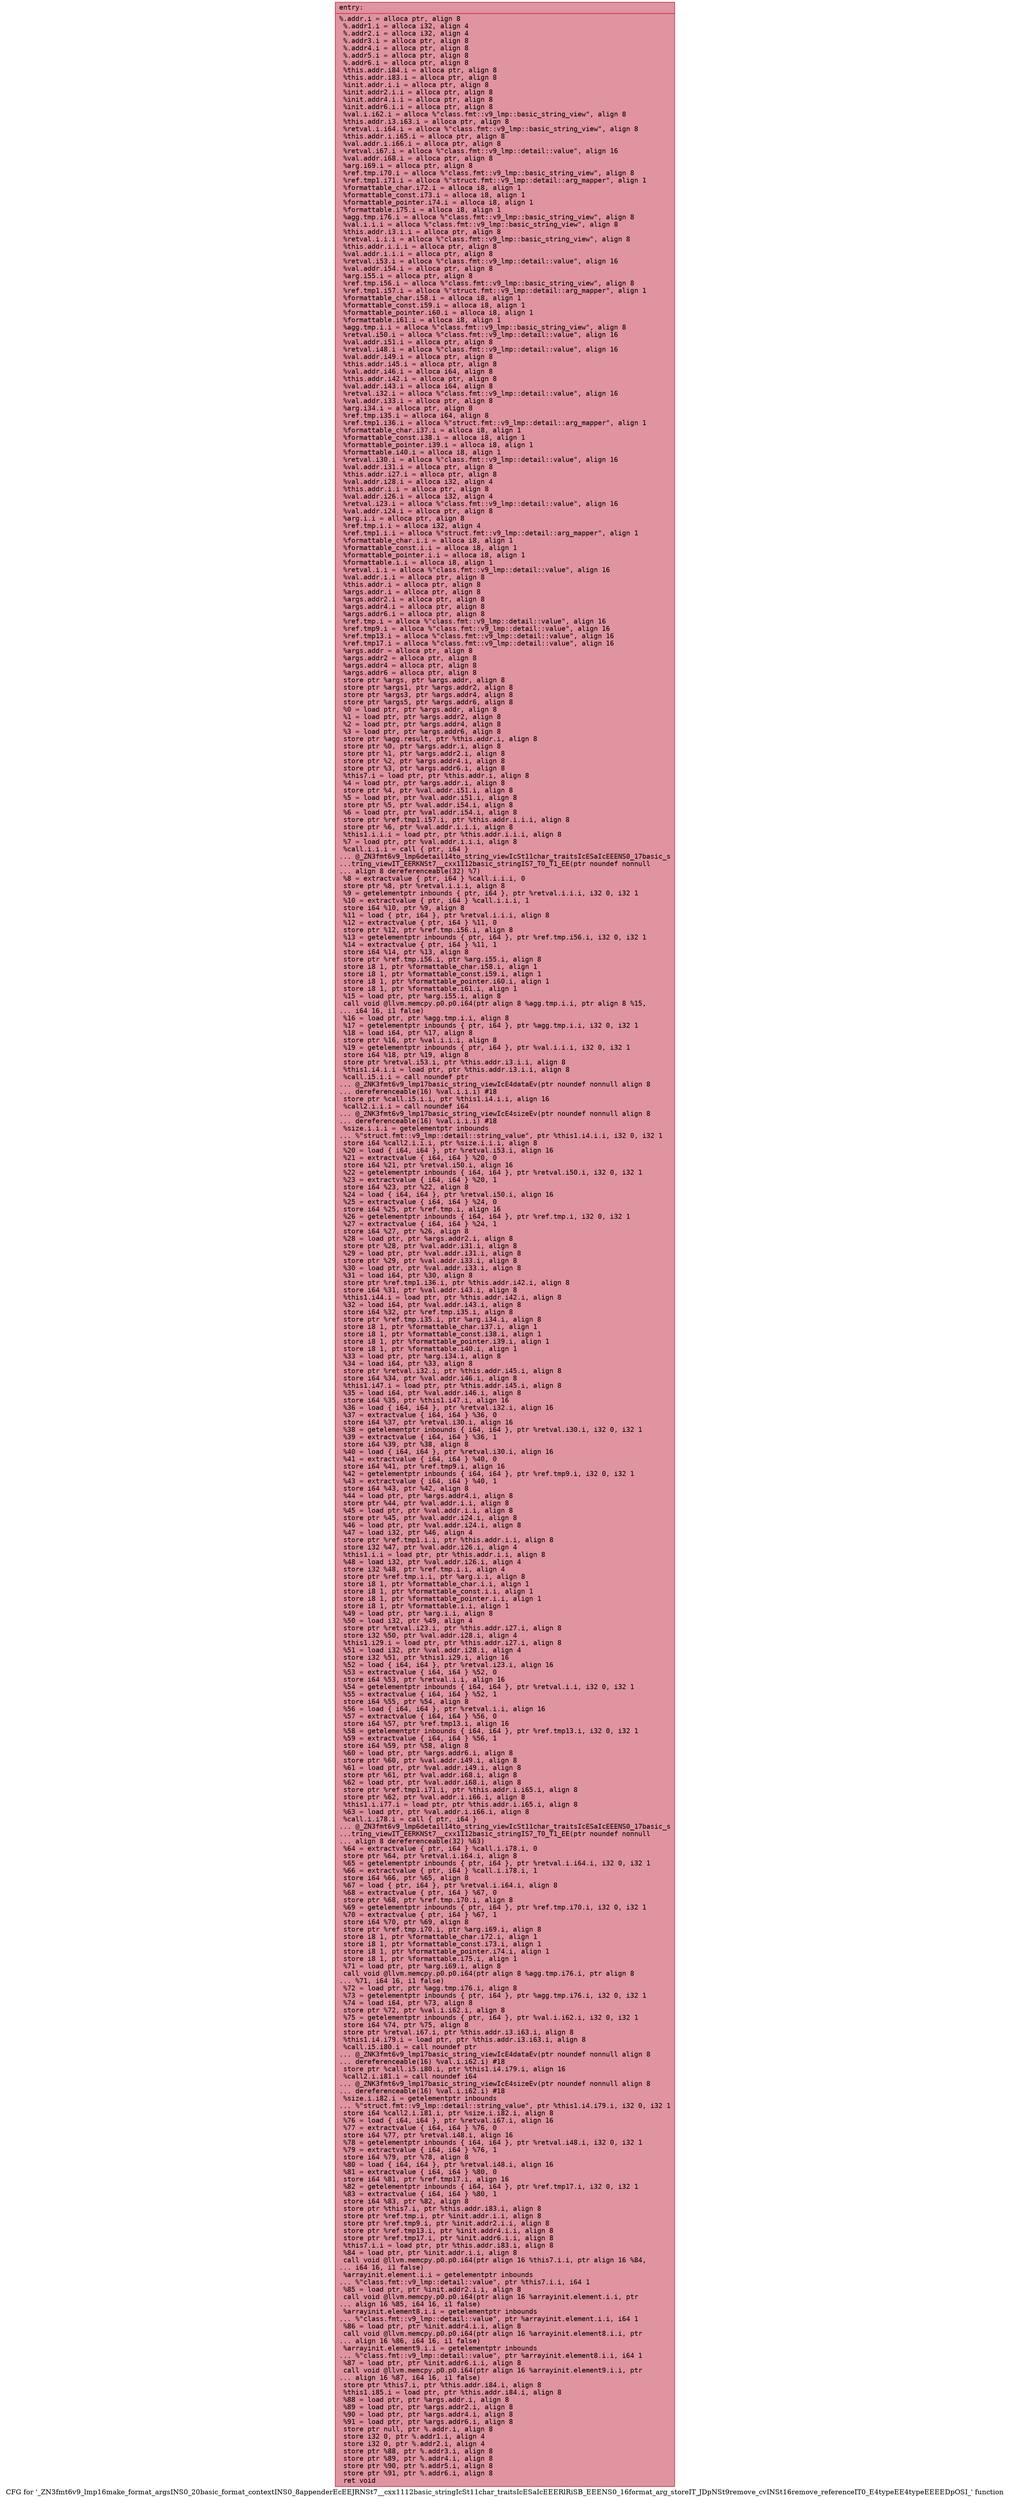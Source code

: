 digraph "CFG for '_ZN3fmt6v9_lmp16make_format_argsINS0_20basic_format_contextINS0_8appenderEcEEJRNSt7__cxx1112basic_stringIcSt11char_traitsIcESaIcEEERlRiSB_EEENS0_16format_arg_storeIT_JDpNSt9remove_cvINSt16remove_referenceIT0_E4typeEE4typeEEEEDpOSI_' function" {
	label="CFG for '_ZN3fmt6v9_lmp16make_format_argsINS0_20basic_format_contextINS0_8appenderEcEEJRNSt7__cxx1112basic_stringIcSt11char_traitsIcESaIcEEERlRiSB_EEENS0_16format_arg_storeIT_JDpNSt9remove_cvINSt16remove_referenceIT0_E4typeEE4typeEEEEDpOSI_' function";

	Node0x558416874000 [shape=record,color="#b70d28ff", style=filled, fillcolor="#b70d2870" fontname="Courier",label="{entry:\l|  %.addr.i = alloca ptr, align 8\l  %.addr1.i = alloca i32, align 4\l  %.addr2.i = alloca i32, align 4\l  %.addr3.i = alloca ptr, align 8\l  %.addr4.i = alloca ptr, align 8\l  %.addr5.i = alloca ptr, align 8\l  %.addr6.i = alloca ptr, align 8\l  %this.addr.i84.i = alloca ptr, align 8\l  %this.addr.i83.i = alloca ptr, align 8\l  %init.addr.i.i = alloca ptr, align 8\l  %init.addr2.i.i = alloca ptr, align 8\l  %init.addr4.i.i = alloca ptr, align 8\l  %init.addr6.i.i = alloca ptr, align 8\l  %val.i.i62.i = alloca %\"class.fmt::v9_lmp::basic_string_view\", align 8\l  %this.addr.i3.i63.i = alloca ptr, align 8\l  %retval.i.i64.i = alloca %\"class.fmt::v9_lmp::basic_string_view\", align 8\l  %this.addr.i.i65.i = alloca ptr, align 8\l  %val.addr.i.i66.i = alloca ptr, align 8\l  %retval.i67.i = alloca %\"class.fmt::v9_lmp::detail::value\", align 16\l  %val.addr.i68.i = alloca ptr, align 8\l  %arg.i69.i = alloca ptr, align 8\l  %ref.tmp.i70.i = alloca %\"class.fmt::v9_lmp::basic_string_view\", align 8\l  %ref.tmp1.i71.i = alloca %\"struct.fmt::v9_lmp::detail::arg_mapper\", align 1\l  %formattable_char.i72.i = alloca i8, align 1\l  %formattable_const.i73.i = alloca i8, align 1\l  %formattable_pointer.i74.i = alloca i8, align 1\l  %formattable.i75.i = alloca i8, align 1\l  %agg.tmp.i76.i = alloca %\"class.fmt::v9_lmp::basic_string_view\", align 8\l  %val.i.i.i = alloca %\"class.fmt::v9_lmp::basic_string_view\", align 8\l  %this.addr.i3.i.i = alloca ptr, align 8\l  %retval.i.i.i = alloca %\"class.fmt::v9_lmp::basic_string_view\", align 8\l  %this.addr.i.i.i = alloca ptr, align 8\l  %val.addr.i.i.i = alloca ptr, align 8\l  %retval.i53.i = alloca %\"class.fmt::v9_lmp::detail::value\", align 16\l  %val.addr.i54.i = alloca ptr, align 8\l  %arg.i55.i = alloca ptr, align 8\l  %ref.tmp.i56.i = alloca %\"class.fmt::v9_lmp::basic_string_view\", align 8\l  %ref.tmp1.i57.i = alloca %\"struct.fmt::v9_lmp::detail::arg_mapper\", align 1\l  %formattable_char.i58.i = alloca i8, align 1\l  %formattable_const.i59.i = alloca i8, align 1\l  %formattable_pointer.i60.i = alloca i8, align 1\l  %formattable.i61.i = alloca i8, align 1\l  %agg.tmp.i.i = alloca %\"class.fmt::v9_lmp::basic_string_view\", align 8\l  %retval.i50.i = alloca %\"class.fmt::v9_lmp::detail::value\", align 16\l  %val.addr.i51.i = alloca ptr, align 8\l  %retval.i48.i = alloca %\"class.fmt::v9_lmp::detail::value\", align 16\l  %val.addr.i49.i = alloca ptr, align 8\l  %this.addr.i45.i = alloca ptr, align 8\l  %val.addr.i46.i = alloca i64, align 8\l  %this.addr.i42.i = alloca ptr, align 8\l  %val.addr.i43.i = alloca i64, align 8\l  %retval.i32.i = alloca %\"class.fmt::v9_lmp::detail::value\", align 16\l  %val.addr.i33.i = alloca ptr, align 8\l  %arg.i34.i = alloca ptr, align 8\l  %ref.tmp.i35.i = alloca i64, align 8\l  %ref.tmp1.i36.i = alloca %\"struct.fmt::v9_lmp::detail::arg_mapper\", align 1\l  %formattable_char.i37.i = alloca i8, align 1\l  %formattable_const.i38.i = alloca i8, align 1\l  %formattable_pointer.i39.i = alloca i8, align 1\l  %formattable.i40.i = alloca i8, align 1\l  %retval.i30.i = alloca %\"class.fmt::v9_lmp::detail::value\", align 16\l  %val.addr.i31.i = alloca ptr, align 8\l  %this.addr.i27.i = alloca ptr, align 8\l  %val.addr.i28.i = alloca i32, align 4\l  %this.addr.i.i = alloca ptr, align 8\l  %val.addr.i26.i = alloca i32, align 4\l  %retval.i23.i = alloca %\"class.fmt::v9_lmp::detail::value\", align 16\l  %val.addr.i24.i = alloca ptr, align 8\l  %arg.i.i = alloca ptr, align 8\l  %ref.tmp.i.i = alloca i32, align 4\l  %ref.tmp1.i.i = alloca %\"struct.fmt::v9_lmp::detail::arg_mapper\", align 1\l  %formattable_char.i.i = alloca i8, align 1\l  %formattable_const.i.i = alloca i8, align 1\l  %formattable_pointer.i.i = alloca i8, align 1\l  %formattable.i.i = alloca i8, align 1\l  %retval.i.i = alloca %\"class.fmt::v9_lmp::detail::value\", align 16\l  %val.addr.i.i = alloca ptr, align 8\l  %this.addr.i = alloca ptr, align 8\l  %args.addr.i = alloca ptr, align 8\l  %args.addr2.i = alloca ptr, align 8\l  %args.addr4.i = alloca ptr, align 8\l  %args.addr6.i = alloca ptr, align 8\l  %ref.tmp.i = alloca %\"class.fmt::v9_lmp::detail::value\", align 16\l  %ref.tmp9.i = alloca %\"class.fmt::v9_lmp::detail::value\", align 16\l  %ref.tmp13.i = alloca %\"class.fmt::v9_lmp::detail::value\", align 16\l  %ref.tmp17.i = alloca %\"class.fmt::v9_lmp::detail::value\", align 16\l  %args.addr = alloca ptr, align 8\l  %args.addr2 = alloca ptr, align 8\l  %args.addr4 = alloca ptr, align 8\l  %args.addr6 = alloca ptr, align 8\l  store ptr %args, ptr %args.addr, align 8\l  store ptr %args1, ptr %args.addr2, align 8\l  store ptr %args3, ptr %args.addr4, align 8\l  store ptr %args5, ptr %args.addr6, align 8\l  %0 = load ptr, ptr %args.addr, align 8\l  %1 = load ptr, ptr %args.addr2, align 8\l  %2 = load ptr, ptr %args.addr4, align 8\l  %3 = load ptr, ptr %args.addr6, align 8\l  store ptr %agg.result, ptr %this.addr.i, align 8\l  store ptr %0, ptr %args.addr.i, align 8\l  store ptr %1, ptr %args.addr2.i, align 8\l  store ptr %2, ptr %args.addr4.i, align 8\l  store ptr %3, ptr %args.addr6.i, align 8\l  %this7.i = load ptr, ptr %this.addr.i, align 8\l  %4 = load ptr, ptr %args.addr.i, align 8\l  store ptr %4, ptr %val.addr.i51.i, align 8\l  %5 = load ptr, ptr %val.addr.i51.i, align 8\l  store ptr %5, ptr %val.addr.i54.i, align 8\l  %6 = load ptr, ptr %val.addr.i54.i, align 8\l  store ptr %ref.tmp1.i57.i, ptr %this.addr.i.i.i, align 8\l  store ptr %6, ptr %val.addr.i.i.i, align 8\l  %this1.i.i.i = load ptr, ptr %this.addr.i.i.i, align 8\l  %7 = load ptr, ptr %val.addr.i.i.i, align 8\l  %call.i.i.i = call \{ ptr, i64 \}\l... @_ZN3fmt6v9_lmp6detail14to_string_viewIcSt11char_traitsIcESaIcEEENS0_17basic_s\l...tring_viewIT_EERKNSt7__cxx1112basic_stringIS7_T0_T1_EE(ptr noundef nonnull\l... align 8 dereferenceable(32) %7)\l  %8 = extractvalue \{ ptr, i64 \} %call.i.i.i, 0\l  store ptr %8, ptr %retval.i.i.i, align 8\l  %9 = getelementptr inbounds \{ ptr, i64 \}, ptr %retval.i.i.i, i32 0, i32 1\l  %10 = extractvalue \{ ptr, i64 \} %call.i.i.i, 1\l  store i64 %10, ptr %9, align 8\l  %11 = load \{ ptr, i64 \}, ptr %retval.i.i.i, align 8\l  %12 = extractvalue \{ ptr, i64 \} %11, 0\l  store ptr %12, ptr %ref.tmp.i56.i, align 8\l  %13 = getelementptr inbounds \{ ptr, i64 \}, ptr %ref.tmp.i56.i, i32 0, i32 1\l  %14 = extractvalue \{ ptr, i64 \} %11, 1\l  store i64 %14, ptr %13, align 8\l  store ptr %ref.tmp.i56.i, ptr %arg.i55.i, align 8\l  store i8 1, ptr %formattable_char.i58.i, align 1\l  store i8 1, ptr %formattable_const.i59.i, align 1\l  store i8 1, ptr %formattable_pointer.i60.i, align 1\l  store i8 1, ptr %formattable.i61.i, align 1\l  %15 = load ptr, ptr %arg.i55.i, align 8\l  call void @llvm.memcpy.p0.p0.i64(ptr align 8 %agg.tmp.i.i, ptr align 8 %15,\l... i64 16, i1 false)\l  %16 = load ptr, ptr %agg.tmp.i.i, align 8\l  %17 = getelementptr inbounds \{ ptr, i64 \}, ptr %agg.tmp.i.i, i32 0, i32 1\l  %18 = load i64, ptr %17, align 8\l  store ptr %16, ptr %val.i.i.i, align 8\l  %19 = getelementptr inbounds \{ ptr, i64 \}, ptr %val.i.i.i, i32 0, i32 1\l  store i64 %18, ptr %19, align 8\l  store ptr %retval.i53.i, ptr %this.addr.i3.i.i, align 8\l  %this1.i4.i.i = load ptr, ptr %this.addr.i3.i.i, align 8\l  %call.i5.i.i = call noundef ptr\l... @_ZNK3fmt6v9_lmp17basic_string_viewIcE4dataEv(ptr noundef nonnull align 8\l... dereferenceable(16) %val.i.i.i) #18\l  store ptr %call.i5.i.i, ptr %this1.i4.i.i, align 16\l  %call2.i.i.i = call noundef i64\l... @_ZNK3fmt6v9_lmp17basic_string_viewIcE4sizeEv(ptr noundef nonnull align 8\l... dereferenceable(16) %val.i.i.i) #18\l  %size.i.i.i = getelementptr inbounds\l... %\"struct.fmt::v9_lmp::detail::string_value\", ptr %this1.i4.i.i, i32 0, i32 1\l  store i64 %call2.i.i.i, ptr %size.i.i.i, align 8\l  %20 = load \{ i64, i64 \}, ptr %retval.i53.i, align 16\l  %21 = extractvalue \{ i64, i64 \} %20, 0\l  store i64 %21, ptr %retval.i50.i, align 16\l  %22 = getelementptr inbounds \{ i64, i64 \}, ptr %retval.i50.i, i32 0, i32 1\l  %23 = extractvalue \{ i64, i64 \} %20, 1\l  store i64 %23, ptr %22, align 8\l  %24 = load \{ i64, i64 \}, ptr %retval.i50.i, align 16\l  %25 = extractvalue \{ i64, i64 \} %24, 0\l  store i64 %25, ptr %ref.tmp.i, align 16\l  %26 = getelementptr inbounds \{ i64, i64 \}, ptr %ref.tmp.i, i32 0, i32 1\l  %27 = extractvalue \{ i64, i64 \} %24, 1\l  store i64 %27, ptr %26, align 8\l  %28 = load ptr, ptr %args.addr2.i, align 8\l  store ptr %28, ptr %val.addr.i31.i, align 8\l  %29 = load ptr, ptr %val.addr.i31.i, align 8\l  store ptr %29, ptr %val.addr.i33.i, align 8\l  %30 = load ptr, ptr %val.addr.i33.i, align 8\l  %31 = load i64, ptr %30, align 8\l  store ptr %ref.tmp1.i36.i, ptr %this.addr.i42.i, align 8\l  store i64 %31, ptr %val.addr.i43.i, align 8\l  %this1.i44.i = load ptr, ptr %this.addr.i42.i, align 8\l  %32 = load i64, ptr %val.addr.i43.i, align 8\l  store i64 %32, ptr %ref.tmp.i35.i, align 8\l  store ptr %ref.tmp.i35.i, ptr %arg.i34.i, align 8\l  store i8 1, ptr %formattable_char.i37.i, align 1\l  store i8 1, ptr %formattable_const.i38.i, align 1\l  store i8 1, ptr %formattable_pointer.i39.i, align 1\l  store i8 1, ptr %formattable.i40.i, align 1\l  %33 = load ptr, ptr %arg.i34.i, align 8\l  %34 = load i64, ptr %33, align 8\l  store ptr %retval.i32.i, ptr %this.addr.i45.i, align 8\l  store i64 %34, ptr %val.addr.i46.i, align 8\l  %this1.i47.i = load ptr, ptr %this.addr.i45.i, align 8\l  %35 = load i64, ptr %val.addr.i46.i, align 8\l  store i64 %35, ptr %this1.i47.i, align 16\l  %36 = load \{ i64, i64 \}, ptr %retval.i32.i, align 16\l  %37 = extractvalue \{ i64, i64 \} %36, 0\l  store i64 %37, ptr %retval.i30.i, align 16\l  %38 = getelementptr inbounds \{ i64, i64 \}, ptr %retval.i30.i, i32 0, i32 1\l  %39 = extractvalue \{ i64, i64 \} %36, 1\l  store i64 %39, ptr %38, align 8\l  %40 = load \{ i64, i64 \}, ptr %retval.i30.i, align 16\l  %41 = extractvalue \{ i64, i64 \} %40, 0\l  store i64 %41, ptr %ref.tmp9.i, align 16\l  %42 = getelementptr inbounds \{ i64, i64 \}, ptr %ref.tmp9.i, i32 0, i32 1\l  %43 = extractvalue \{ i64, i64 \} %40, 1\l  store i64 %43, ptr %42, align 8\l  %44 = load ptr, ptr %args.addr4.i, align 8\l  store ptr %44, ptr %val.addr.i.i, align 8\l  %45 = load ptr, ptr %val.addr.i.i, align 8\l  store ptr %45, ptr %val.addr.i24.i, align 8\l  %46 = load ptr, ptr %val.addr.i24.i, align 8\l  %47 = load i32, ptr %46, align 4\l  store ptr %ref.tmp1.i.i, ptr %this.addr.i.i, align 8\l  store i32 %47, ptr %val.addr.i26.i, align 4\l  %this1.i.i = load ptr, ptr %this.addr.i.i, align 8\l  %48 = load i32, ptr %val.addr.i26.i, align 4\l  store i32 %48, ptr %ref.tmp.i.i, align 4\l  store ptr %ref.tmp.i.i, ptr %arg.i.i, align 8\l  store i8 1, ptr %formattable_char.i.i, align 1\l  store i8 1, ptr %formattable_const.i.i, align 1\l  store i8 1, ptr %formattable_pointer.i.i, align 1\l  store i8 1, ptr %formattable.i.i, align 1\l  %49 = load ptr, ptr %arg.i.i, align 8\l  %50 = load i32, ptr %49, align 4\l  store ptr %retval.i23.i, ptr %this.addr.i27.i, align 8\l  store i32 %50, ptr %val.addr.i28.i, align 4\l  %this1.i29.i = load ptr, ptr %this.addr.i27.i, align 8\l  %51 = load i32, ptr %val.addr.i28.i, align 4\l  store i32 %51, ptr %this1.i29.i, align 16\l  %52 = load \{ i64, i64 \}, ptr %retval.i23.i, align 16\l  %53 = extractvalue \{ i64, i64 \} %52, 0\l  store i64 %53, ptr %retval.i.i, align 16\l  %54 = getelementptr inbounds \{ i64, i64 \}, ptr %retval.i.i, i32 0, i32 1\l  %55 = extractvalue \{ i64, i64 \} %52, 1\l  store i64 %55, ptr %54, align 8\l  %56 = load \{ i64, i64 \}, ptr %retval.i.i, align 16\l  %57 = extractvalue \{ i64, i64 \} %56, 0\l  store i64 %57, ptr %ref.tmp13.i, align 16\l  %58 = getelementptr inbounds \{ i64, i64 \}, ptr %ref.tmp13.i, i32 0, i32 1\l  %59 = extractvalue \{ i64, i64 \} %56, 1\l  store i64 %59, ptr %58, align 8\l  %60 = load ptr, ptr %args.addr6.i, align 8\l  store ptr %60, ptr %val.addr.i49.i, align 8\l  %61 = load ptr, ptr %val.addr.i49.i, align 8\l  store ptr %61, ptr %val.addr.i68.i, align 8\l  %62 = load ptr, ptr %val.addr.i68.i, align 8\l  store ptr %ref.tmp1.i71.i, ptr %this.addr.i.i65.i, align 8\l  store ptr %62, ptr %val.addr.i.i66.i, align 8\l  %this1.i.i77.i = load ptr, ptr %this.addr.i.i65.i, align 8\l  %63 = load ptr, ptr %val.addr.i.i66.i, align 8\l  %call.i.i78.i = call \{ ptr, i64 \}\l... @_ZN3fmt6v9_lmp6detail14to_string_viewIcSt11char_traitsIcESaIcEEENS0_17basic_s\l...tring_viewIT_EERKNSt7__cxx1112basic_stringIS7_T0_T1_EE(ptr noundef nonnull\l... align 8 dereferenceable(32) %63)\l  %64 = extractvalue \{ ptr, i64 \} %call.i.i78.i, 0\l  store ptr %64, ptr %retval.i.i64.i, align 8\l  %65 = getelementptr inbounds \{ ptr, i64 \}, ptr %retval.i.i64.i, i32 0, i32 1\l  %66 = extractvalue \{ ptr, i64 \} %call.i.i78.i, 1\l  store i64 %66, ptr %65, align 8\l  %67 = load \{ ptr, i64 \}, ptr %retval.i.i64.i, align 8\l  %68 = extractvalue \{ ptr, i64 \} %67, 0\l  store ptr %68, ptr %ref.tmp.i70.i, align 8\l  %69 = getelementptr inbounds \{ ptr, i64 \}, ptr %ref.tmp.i70.i, i32 0, i32 1\l  %70 = extractvalue \{ ptr, i64 \} %67, 1\l  store i64 %70, ptr %69, align 8\l  store ptr %ref.tmp.i70.i, ptr %arg.i69.i, align 8\l  store i8 1, ptr %formattable_char.i72.i, align 1\l  store i8 1, ptr %formattable_const.i73.i, align 1\l  store i8 1, ptr %formattable_pointer.i74.i, align 1\l  store i8 1, ptr %formattable.i75.i, align 1\l  %71 = load ptr, ptr %arg.i69.i, align 8\l  call void @llvm.memcpy.p0.p0.i64(ptr align 8 %agg.tmp.i76.i, ptr align 8\l... %71, i64 16, i1 false)\l  %72 = load ptr, ptr %agg.tmp.i76.i, align 8\l  %73 = getelementptr inbounds \{ ptr, i64 \}, ptr %agg.tmp.i76.i, i32 0, i32 1\l  %74 = load i64, ptr %73, align 8\l  store ptr %72, ptr %val.i.i62.i, align 8\l  %75 = getelementptr inbounds \{ ptr, i64 \}, ptr %val.i.i62.i, i32 0, i32 1\l  store i64 %74, ptr %75, align 8\l  store ptr %retval.i67.i, ptr %this.addr.i3.i63.i, align 8\l  %this1.i4.i79.i = load ptr, ptr %this.addr.i3.i63.i, align 8\l  %call.i5.i80.i = call noundef ptr\l... @_ZNK3fmt6v9_lmp17basic_string_viewIcE4dataEv(ptr noundef nonnull align 8\l... dereferenceable(16) %val.i.i62.i) #18\l  store ptr %call.i5.i80.i, ptr %this1.i4.i79.i, align 16\l  %call2.i.i81.i = call noundef i64\l... @_ZNK3fmt6v9_lmp17basic_string_viewIcE4sizeEv(ptr noundef nonnull align 8\l... dereferenceable(16) %val.i.i62.i) #18\l  %size.i.i82.i = getelementptr inbounds\l... %\"struct.fmt::v9_lmp::detail::string_value\", ptr %this1.i4.i79.i, i32 0, i32 1\l  store i64 %call2.i.i81.i, ptr %size.i.i82.i, align 8\l  %76 = load \{ i64, i64 \}, ptr %retval.i67.i, align 16\l  %77 = extractvalue \{ i64, i64 \} %76, 0\l  store i64 %77, ptr %retval.i48.i, align 16\l  %78 = getelementptr inbounds \{ i64, i64 \}, ptr %retval.i48.i, i32 0, i32 1\l  %79 = extractvalue \{ i64, i64 \} %76, 1\l  store i64 %79, ptr %78, align 8\l  %80 = load \{ i64, i64 \}, ptr %retval.i48.i, align 16\l  %81 = extractvalue \{ i64, i64 \} %80, 0\l  store i64 %81, ptr %ref.tmp17.i, align 16\l  %82 = getelementptr inbounds \{ i64, i64 \}, ptr %ref.tmp17.i, i32 0, i32 1\l  %83 = extractvalue \{ i64, i64 \} %80, 1\l  store i64 %83, ptr %82, align 8\l  store ptr %this7.i, ptr %this.addr.i83.i, align 8\l  store ptr %ref.tmp.i, ptr %init.addr.i.i, align 8\l  store ptr %ref.tmp9.i, ptr %init.addr2.i.i, align 8\l  store ptr %ref.tmp13.i, ptr %init.addr4.i.i, align 8\l  store ptr %ref.tmp17.i, ptr %init.addr6.i.i, align 8\l  %this7.i.i = load ptr, ptr %this.addr.i83.i, align 8\l  %84 = load ptr, ptr %init.addr.i.i, align 8\l  call void @llvm.memcpy.p0.p0.i64(ptr align 16 %this7.i.i, ptr align 16 %84,\l... i64 16, i1 false)\l  %arrayinit.element.i.i = getelementptr inbounds\l... %\"class.fmt::v9_lmp::detail::value\", ptr %this7.i.i, i64 1\l  %85 = load ptr, ptr %init.addr2.i.i, align 8\l  call void @llvm.memcpy.p0.p0.i64(ptr align 16 %arrayinit.element.i.i, ptr\l... align 16 %85, i64 16, i1 false)\l  %arrayinit.element8.i.i = getelementptr inbounds\l... %\"class.fmt::v9_lmp::detail::value\", ptr %arrayinit.element.i.i, i64 1\l  %86 = load ptr, ptr %init.addr4.i.i, align 8\l  call void @llvm.memcpy.p0.p0.i64(ptr align 16 %arrayinit.element8.i.i, ptr\l... align 16 %86, i64 16, i1 false)\l  %arrayinit.element9.i.i = getelementptr inbounds\l... %\"class.fmt::v9_lmp::detail::value\", ptr %arrayinit.element8.i.i, i64 1\l  %87 = load ptr, ptr %init.addr6.i.i, align 8\l  call void @llvm.memcpy.p0.p0.i64(ptr align 16 %arrayinit.element9.i.i, ptr\l... align 16 %87, i64 16, i1 false)\l  store ptr %this7.i, ptr %this.addr.i84.i, align 8\l  %this1.i85.i = load ptr, ptr %this.addr.i84.i, align 8\l  %88 = load ptr, ptr %args.addr.i, align 8\l  %89 = load ptr, ptr %args.addr2.i, align 8\l  %90 = load ptr, ptr %args.addr4.i, align 8\l  %91 = load ptr, ptr %args.addr6.i, align 8\l  store ptr null, ptr %.addr.i, align 8\l  store i32 0, ptr %.addr1.i, align 4\l  store i32 0, ptr %.addr2.i, align 4\l  store ptr %88, ptr %.addr3.i, align 8\l  store ptr %89, ptr %.addr4.i, align 8\l  store ptr %90, ptr %.addr5.i, align 8\l  store ptr %91, ptr %.addr6.i, align 8\l  ret void\l}"];
}
